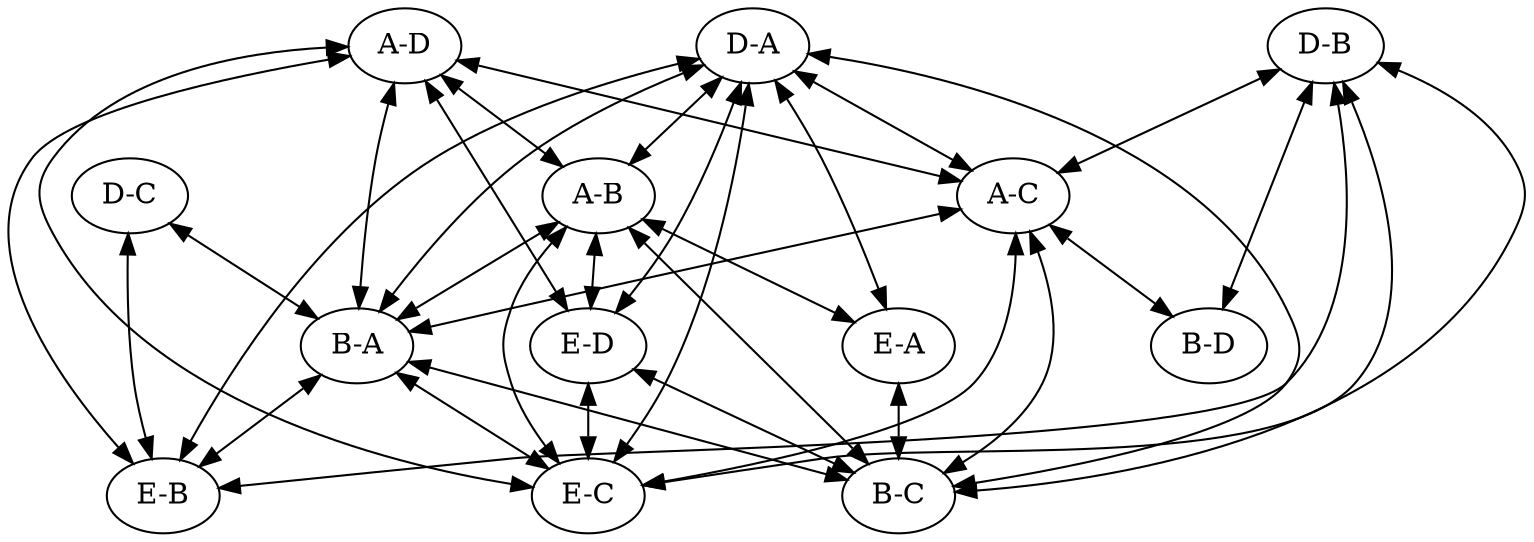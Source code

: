 digraph G {
    "A-D" -> "E-B" [dir="both"]
    "A-D" -> "A-C" [dir="both"]
    "A-D" -> "A-B" [dir="both"]
    "A-D" -> "B-A" [dir="both"]
    "A-D" -> "E-C" [dir="both"]
    "A-D" -> "E-D" [dir="both"]
    "D-A" -> "E-B" [dir="both"]
    "D-A" -> "A-C" [dir="both"]
    "D-A" -> "A-B" [dir="both"]
    "D-A" -> "E-C" [dir="both"]
    "D-A" -> "B-C" [dir="both"]
    "D-A" -> "B-A" [dir="both"]
    "D-A" -> "E-D" [dir="both"]
    "D-A" -> "E-A" [dir="both"]
    "D-B" -> "E-B" [dir="both"]
    "D-B" -> "E-C" [dir="both"]
    "D-B" -> "B-C" [dir="both"]
    "D-B" -> "B-D" [dir="both"]
    "D-B" -> "A-C" [dir="both"]
    "D-C" -> "B-A" [dir="both"]
    "D-C" -> "E-B" [dir="both"]
    "A-B" -> "E-C" [dir="both"]
    "A-B" -> "B-A" [dir="both"]
    "A-B" -> "E-D" [dir="both"]
    "A-B" -> "E-A" [dir="both"]
    "A-B" -> "B-C" [dir="both"]
    "A-C" -> "B-A" [dir="both"]
    "A-C" -> "E-C" [dir="both"]
    "A-C" -> "B-C" [dir="both"]
    "A-C" -> "B-D" [dir="both"]
    "B-A" -> "B-C" [dir="both"]
    "B-A" -> "E-C" [dir="both"]
    "B-A" -> "E-B" [dir="both"]
    "E-D" -> "B-C" [dir="both"]
    "E-D" -> "E-C" [dir="both"]
    "E-A" -> "B-C" [dir="both"]
}